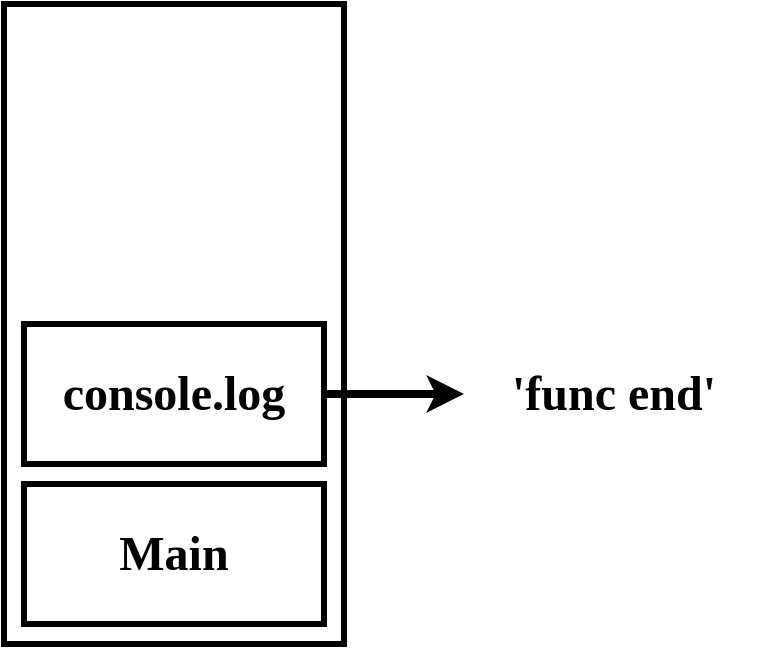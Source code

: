 <mxfile version="13.6.5">
    <diagram id="6hGFLwfOUW9BJ-s0fimq" name="Page-1">
        <mxGraphModel dx="526" dy="619" grid="1" gridSize="10" guides="1" tooltips="1" connect="1" arrows="1" fold="1" page="1" pageScale="1" pageWidth="800" pageHeight="400" math="0" shadow="0">
            <root>
                <mxCell id="0"/>
                <mxCell id="1" parent="0"/>
                <mxCell id="72" value="" style="rounded=0;whiteSpace=wrap;html=1;strokeWidth=3;fillColor=none;" parent="1" vertex="1">
                    <mxGeometry x="60" y="40" width="170" height="320" as="geometry"/>
                </mxCell>
                <mxCell id="138" value="Main" style="rounded=0;whiteSpace=wrap;html=1;fontFamily=微軟正黑體;fontSize=24;fontStyle=1;strokeWidth=3;shadow=0;glass=0;comic=0;" parent="1" vertex="1">
                    <mxGeometry x="70" y="280" width="150" height="70" as="geometry"/>
                </mxCell>
                <mxCell id="149" style="edgeStyle=orthogonalEdgeStyle;rounded=0;orthogonalLoop=1;jettySize=auto;html=1;entryX=0;entryY=0.5;entryDx=0;entryDy=0;strokeWidth=4;" parent="1" source="147" target="148" edge="1">
                    <mxGeometry relative="1" as="geometry"/>
                </mxCell>
                <mxCell id="147" value="console.log" style="rounded=0;whiteSpace=wrap;html=1;fontFamily=微軟正黑體;fontSize=24;fontStyle=1;strokeWidth=3;shadow=0;glass=0;comic=0;" parent="1" vertex="1">
                    <mxGeometry x="70" y="200" width="150" height="70" as="geometry"/>
                </mxCell>
                <mxCell id="148" value="'func end'" style="rounded=0;whiteSpace=wrap;html=1;fontFamily=微軟正黑體;fontSize=24;fontStyle=1;strokeWidth=3;shadow=0;glass=0;comic=0;strokeColor=none;" parent="1" vertex="1">
                    <mxGeometry x="290" y="200" width="150" height="70" as="geometry"/>
                </mxCell>
            </root>
        </mxGraphModel>
    </diagram>
</mxfile>